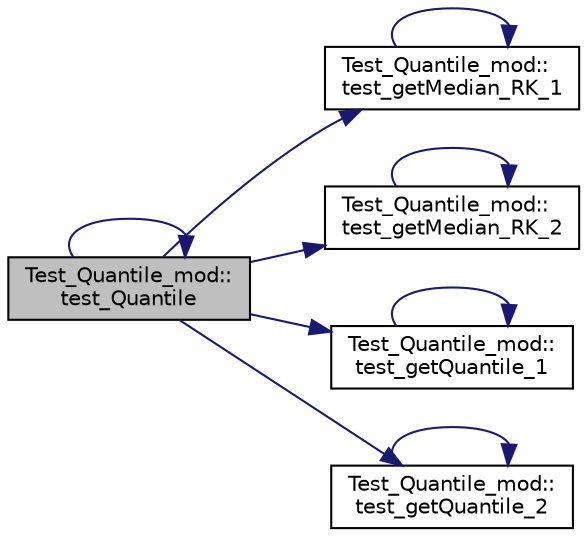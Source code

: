 digraph "Test_Quantile_mod::test_Quantile"
{
 // LATEX_PDF_SIZE
  edge [fontname="Helvetica",fontsize="10",labelfontname="Helvetica",labelfontsize="10"];
  node [fontname="Helvetica",fontsize="10",shape=record];
  rankdir="LR";
  Node1 [label="Test_Quantile_mod::\ltest_Quantile",height=0.2,width=0.4,color="black", fillcolor="grey75", style="filled", fontcolor="black",tooltip=" "];
  Node1 -> Node2 [color="midnightblue",fontsize="10",style="solid",fontname="Helvetica"];
  Node2 [label="Test_Quantile_mod::\ltest_getMedian_RK_1",height=0.2,width=0.4,color="black", fillcolor="white", style="filled",URL="$namespaceTest__Quantile__mod.html#a66aa15dadcef32ddb5353b68e14936da",tooltip=" "];
  Node2 -> Node2 [color="midnightblue",fontsize="10",style="solid",fontname="Helvetica"];
  Node1 -> Node3 [color="midnightblue",fontsize="10",style="solid",fontname="Helvetica"];
  Node3 [label="Test_Quantile_mod::\ltest_getMedian_RK_2",height=0.2,width=0.4,color="black", fillcolor="white", style="filled",URL="$namespaceTest__Quantile__mod.html#a700b22b4c9673b1378a7b9d15f19bc83",tooltip=" "];
  Node3 -> Node3 [color="midnightblue",fontsize="10",style="solid",fontname="Helvetica"];
  Node1 -> Node4 [color="midnightblue",fontsize="10",style="solid",fontname="Helvetica"];
  Node4 [label="Test_Quantile_mod::\ltest_getQuantile_1",height=0.2,width=0.4,color="black", fillcolor="white", style="filled",URL="$namespaceTest__Quantile__mod.html#a373ff13c3dc71d5e0632389a87b92734",tooltip=" "];
  Node4 -> Node4 [color="midnightblue",fontsize="10",style="solid",fontname="Helvetica"];
  Node1 -> Node5 [color="midnightblue",fontsize="10",style="solid",fontname="Helvetica"];
  Node5 [label="Test_Quantile_mod::\ltest_getQuantile_2",height=0.2,width=0.4,color="black", fillcolor="white", style="filled",URL="$namespaceTest__Quantile__mod.html#abb7c0cba57627521d10879d70cc72ccc",tooltip=" "];
  Node5 -> Node5 [color="midnightblue",fontsize="10",style="solid",fontname="Helvetica"];
  Node1 -> Node1 [color="midnightblue",fontsize="10",style="solid",fontname="Helvetica"];
}
